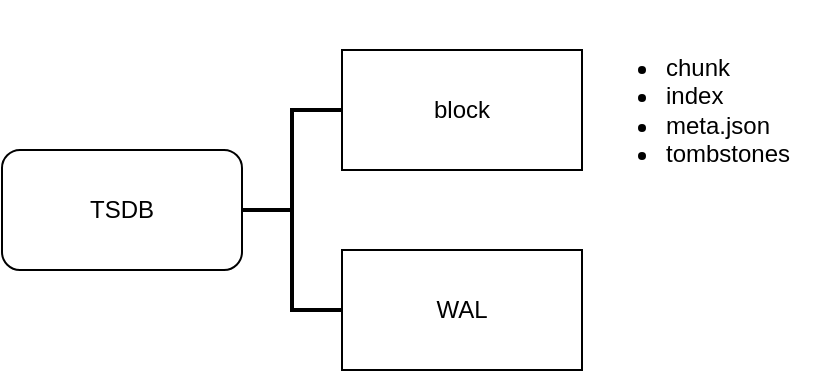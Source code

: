 <mxfile>
    <diagram id="BNxWSGJAurHfVwpVZjDO" name="第 1 页">
        <mxGraphModel dx="728" dy="595" grid="1" gridSize="10" guides="1" tooltips="1" connect="1" arrows="1" fold="1" page="1" pageScale="1" pageWidth="827" pageHeight="1169" math="0" shadow="0">
            <root>
                <mxCell id="0"/>
                <mxCell id="1" parent="0"/>
                <mxCell id="2" value="TSDB" style="rounded=1;whiteSpace=wrap;html=1;" parent="1" vertex="1">
                    <mxGeometry x="60" y="180" width="120" height="60" as="geometry"/>
                </mxCell>
                <mxCell id="3" value="" style="strokeWidth=2;html=1;shape=mxgraph.flowchart.annotation_2;align=left;labelPosition=right;pointerEvents=1;" parent="1" vertex="1">
                    <mxGeometry x="180" y="160" width="50" height="100" as="geometry"/>
                </mxCell>
                <mxCell id="4" value="block" style="rounded=0;whiteSpace=wrap;html=1;" parent="1" vertex="1">
                    <mxGeometry x="230" y="130" width="120" height="60" as="geometry"/>
                </mxCell>
                <mxCell id="5" value="WAL" style="rounded=0;whiteSpace=wrap;html=1;" parent="1" vertex="1">
                    <mxGeometry x="230" y="230" width="120" height="60" as="geometry"/>
                </mxCell>
                <mxCell id="6" value="&lt;ul&gt;&lt;li&gt;chunk&lt;/li&gt;&lt;li&gt;index&lt;/li&gt;&lt;li&gt;meta.json&lt;/li&gt;&lt;li&gt;tombstones&lt;/li&gt;&lt;/ul&gt;" style="text;strokeColor=none;fillColor=none;html=1;whiteSpace=wrap;verticalAlign=middle;overflow=hidden;" parent="1" vertex="1">
                    <mxGeometry x="350" y="105" width="120" height="110" as="geometry"/>
                </mxCell>
            </root>
        </mxGraphModel>
    </diagram>
</mxfile>